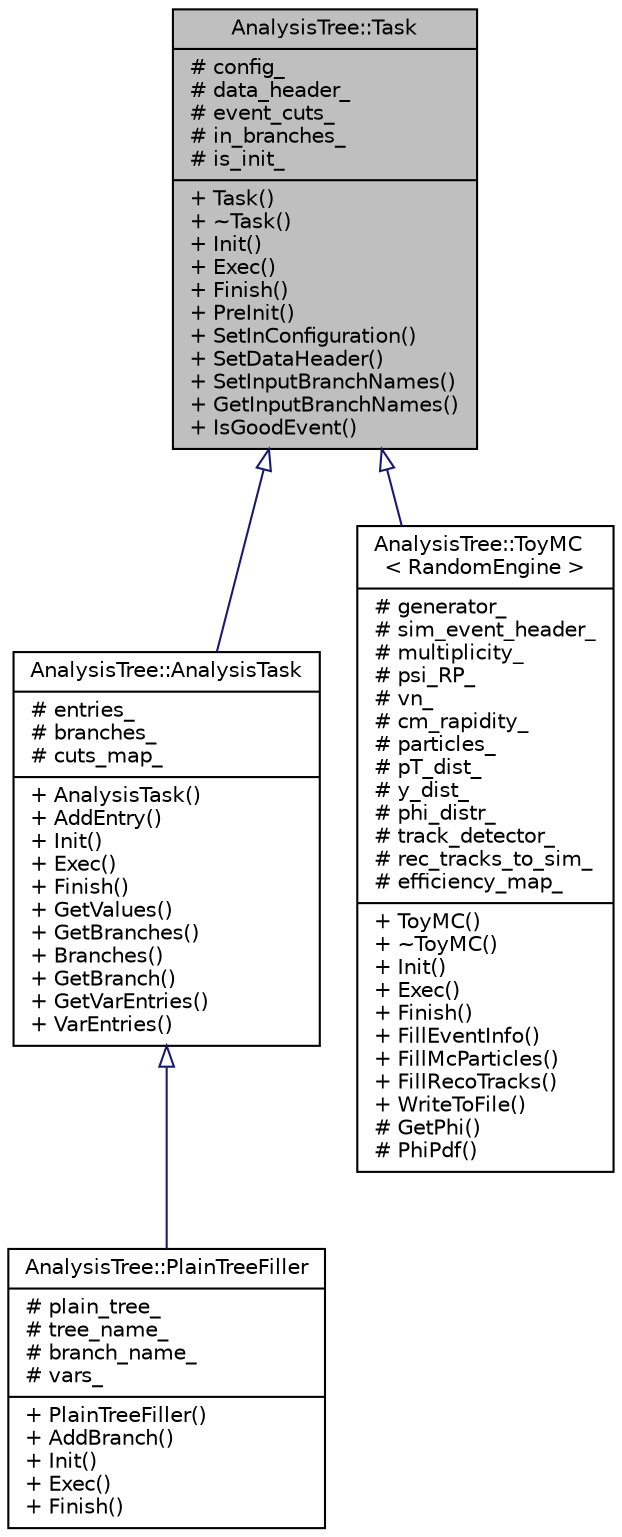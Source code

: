 digraph "AnalysisTree::Task"
{
  edge [fontname="Helvetica",fontsize="10",labelfontname="Helvetica",labelfontsize="10"];
  node [fontname="Helvetica",fontsize="10",shape=record];
  Node1 [label="{AnalysisTree::Task\n|# config_\l# data_header_\l# event_cuts_\l# in_branches_\l# is_init_\l|+ Task()\l+ ~Task()\l+ Init()\l+ Exec()\l+ Finish()\l+ PreInit()\l+ SetInConfiguration()\l+ SetDataHeader()\l+ SetInputBranchNames()\l+ GetInputBranchNames()\l+ IsGoodEvent()\l}",height=0.2,width=0.4,color="black", fillcolor="grey75", style="filled", fontcolor="black"];
  Node1 -> Node2 [dir="back",color="midnightblue",fontsize="10",style="solid",arrowtail="onormal",fontname="Helvetica"];
  Node2 [label="{AnalysisTree::AnalysisTask\n|# entries_\l# branches_\l# cuts_map_\l|+ AnalysisTask()\l+ AddEntry()\l+ Init()\l+ Exec()\l+ Finish()\l+ GetValues()\l+ GetBranches()\l+ Branches()\l+ GetBranch()\l+ GetVarEntries()\l+ VarEntries()\l}",height=0.2,width=0.4,color="black", fillcolor="white", style="filled",URL="$d0/d40/classAnalysisTree_1_1AnalysisTask.html",tooltip="AnalysisTask is a Task which keeps list of AnalysisEntry-s It evaluates Variables according to the ru..."];
  Node2 -> Node3 [dir="back",color="midnightblue",fontsize="10",style="solid",arrowtail="onormal",fontname="Helvetica"];
  Node3 [label="{AnalysisTree::PlainTreeFiller\n|# plain_tree_\l# tree_name_\l# branch_name_\l# vars_\l|+ PlainTreeFiller()\l+ AddBranch()\l+ Init()\l+ Exec()\l+ Finish()\l}",height=0.2,width=0.4,color="black", fillcolor="white", style="filled",URL="$d0/d41/classAnalysisTree_1_1PlainTreeFiller.html"];
  Node1 -> Node4 [dir="back",color="midnightblue",fontsize="10",style="solid",arrowtail="onormal",fontname="Helvetica"];
  Node4 [label="{AnalysisTree::ToyMC\l\< RandomEngine \>\n|# generator_\l# sim_event_header_\l# multiplicity_\l# psi_RP_\l# vn_\l# cm_rapidity_\l# particles_\l# pT_dist_\l# y_dist_\l# phi_distr_\l# track_detector_\l# rec_tracks_to_sim_\l# efficiency_map_\l|+ ToyMC()\l+ ~ToyMC()\l+ Init()\l+ Exec()\l+ Finish()\l+ FillEventInfo()\l+ FillMcParticles()\l+ FillRecoTracks()\l+ WriteToFile()\l# GetPhi()\l# PhiPdf()\l}",height=0.2,width=0.4,color="black", fillcolor="white", style="filled",URL="$d1/df3/classAnalysisTree_1_1ToyMC.html"];
}
